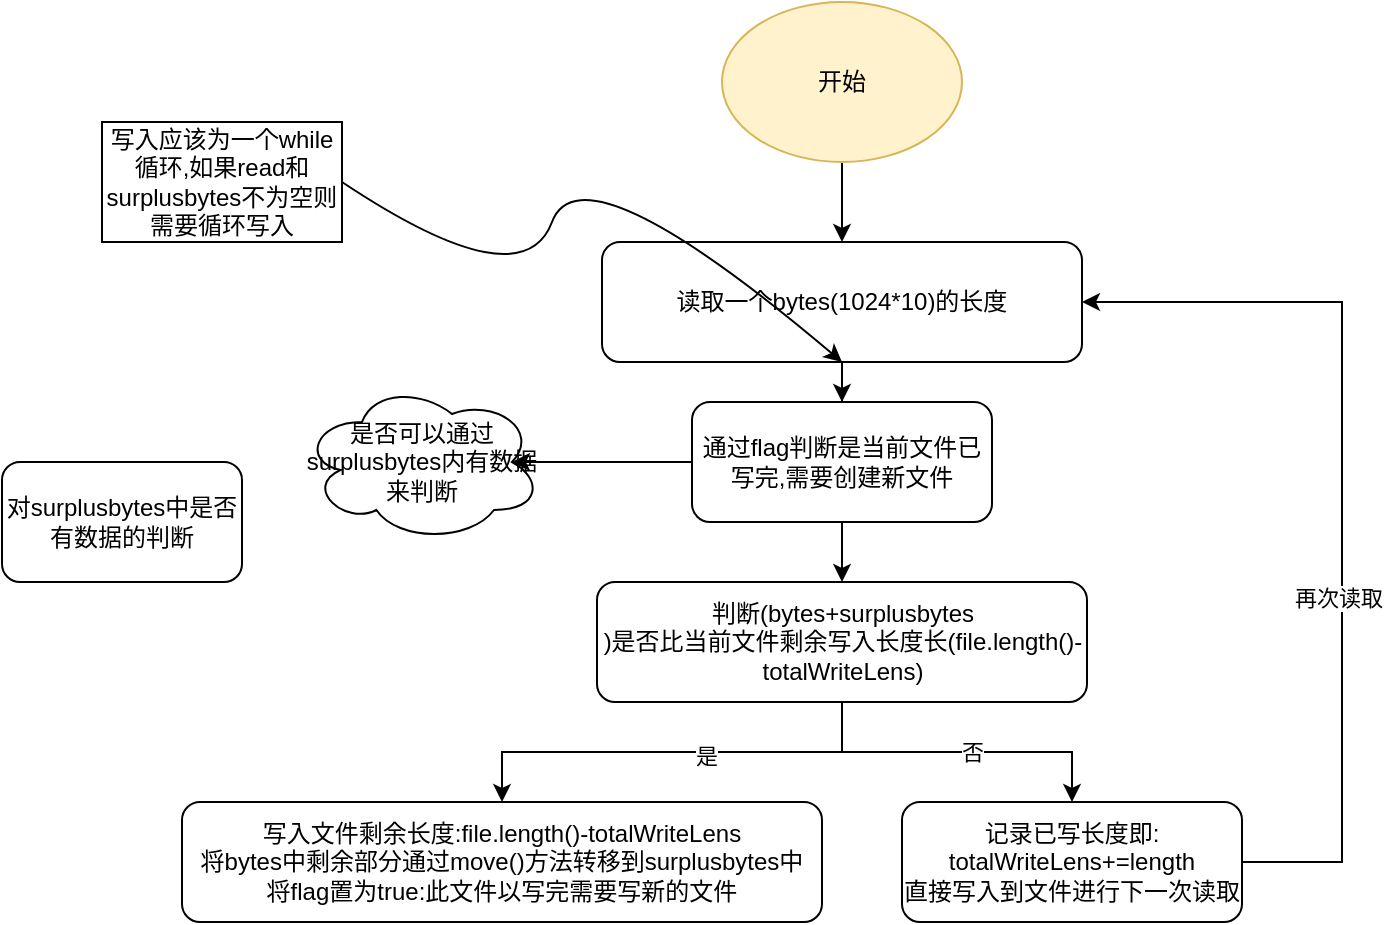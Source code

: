 <mxfile version="14.9.6" type="github">
  <diagram id="HCYBKvKFdF2aRRQCtzVC" name="Page-1">
    <mxGraphModel dx="1808" dy="542" grid="1" gridSize="10" guides="1" tooltips="1" connect="1" arrows="1" fold="1" page="1" pageScale="1" pageWidth="827" pageHeight="1169" math="0" shadow="0">
      <root>
        <mxCell id="0" />
        <mxCell id="1" parent="0" />
        <mxCell id="N8kStTzlwlveI4cRdLeB-20" style="edgeStyle=orthogonalEdgeStyle;rounded=0;orthogonalLoop=1;jettySize=auto;html=1;verticalAlign=middle;entryX=0.875;entryY=0.5;entryDx=0;entryDy=0;entryPerimeter=0;" edge="1" parent="1" source="N8kStTzlwlveI4cRdLeB-11" target="N8kStTzlwlveI4cRdLeB-21">
          <mxGeometry relative="1" as="geometry">
            <mxPoint x="250" y="600" as="targetPoint" />
          </mxGeometry>
        </mxCell>
        <mxCell id="N8kStTzlwlveI4cRdLeB-11" value="通过flag判断是当前文件已写完,需要创建新文件" style="rounded=1;whiteSpace=wrap;html=1;fillColor=none;direction=east;" vertex="1" parent="1">
          <mxGeometry x="335" y="570" width="150" height="60" as="geometry" />
        </mxCell>
        <mxCell id="N8kStTzlwlveI4cRdLeB-3" style="edgeStyle=orthogonalEdgeStyle;rounded=0;orthogonalLoop=1;jettySize=auto;html=1;exitX=0.5;exitY=1;exitDx=0;exitDy=0;entryX=0.5;entryY=0;entryDx=0;entryDy=0;" edge="1" parent="1" source="N8kStTzlwlveI4cRdLeB-1" target="N8kStTzlwlveI4cRdLeB-2">
          <mxGeometry relative="1" as="geometry" />
        </mxCell>
        <mxCell id="N8kStTzlwlveI4cRdLeB-1" value="开始" style="ellipse;whiteSpace=wrap;html=1;fillColor=#fff2cc;strokeColor=#d6b656;" vertex="1" parent="1">
          <mxGeometry x="350" y="370" width="120" height="80" as="geometry" />
        </mxCell>
        <mxCell id="N8kStTzlwlveI4cRdLeB-7" style="edgeStyle=orthogonalEdgeStyle;rounded=0;orthogonalLoop=1;jettySize=auto;html=1;verticalAlign=middle;entryX=0.5;entryY=0;entryDx=0;entryDy=0;exitX=0.5;exitY=1;exitDx=0;exitDy=0;" edge="1" parent="1" source="N8kStTzlwlveI4cRdLeB-12" target="N8kStTzlwlveI4cRdLeB-9">
          <mxGeometry relative="1" as="geometry">
            <mxPoint x="490" y="660" as="targetPoint" />
          </mxGeometry>
        </mxCell>
        <mxCell id="N8kStTzlwlveI4cRdLeB-8" value="否" style="edgeLabel;html=1;align=center;verticalAlign=middle;resizable=0;points=[];" vertex="1" connectable="0" parent="N8kStTzlwlveI4cRdLeB-7">
          <mxGeometry x="0.09" relative="1" as="geometry">
            <mxPoint as="offset" />
          </mxGeometry>
        </mxCell>
        <mxCell id="N8kStTzlwlveI4cRdLeB-13" style="edgeStyle=orthogonalEdgeStyle;rounded=0;orthogonalLoop=1;jettySize=auto;html=1;entryX=0.5;entryY=0;entryDx=0;entryDy=0;verticalAlign=middle;" edge="1" parent="1" source="N8kStTzlwlveI4cRdLeB-2" target="N8kStTzlwlveI4cRdLeB-11">
          <mxGeometry relative="1" as="geometry" />
        </mxCell>
        <mxCell id="N8kStTzlwlveI4cRdLeB-2" value="读取一个bytes(1024*10)的长度" style="rounded=1;whiteSpace=wrap;html=1;" vertex="1" parent="1">
          <mxGeometry x="290" y="490" width="240" height="60" as="geometry" />
        </mxCell>
        <mxCell id="N8kStTzlwlveI4cRdLeB-5" value="写入文件剩余长度:file.length()-totalWriteLens&lt;br&gt;将bytes中剩余部分通过move()方法转移到surplusbytes中&lt;br&gt;将flag置为true:此文件以写完需要写新的文件" style="rounded=1;whiteSpace=wrap;html=1;" vertex="1" parent="1">
          <mxGeometry x="80" y="770" width="320" height="60" as="geometry" />
        </mxCell>
        <mxCell id="N8kStTzlwlveI4cRdLeB-10" style="edgeStyle=orthogonalEdgeStyle;rounded=0;orthogonalLoop=1;jettySize=auto;html=1;entryX=1;entryY=0.5;entryDx=0;entryDy=0;verticalAlign=middle;" edge="1" parent="1" source="N8kStTzlwlveI4cRdLeB-9" target="N8kStTzlwlveI4cRdLeB-2">
          <mxGeometry relative="1" as="geometry">
            <Array as="points">
              <mxPoint x="660" y="800" />
              <mxPoint x="660" y="520" />
            </Array>
          </mxGeometry>
        </mxCell>
        <mxCell id="N8kStTzlwlveI4cRdLeB-17" value="再次读取" style="edgeLabel;html=1;align=center;verticalAlign=middle;resizable=0;points=[];" vertex="1" connectable="0" parent="N8kStTzlwlveI4cRdLeB-10">
          <mxGeometry x="-0.207" y="2" relative="1" as="geometry">
            <mxPoint as="offset" />
          </mxGeometry>
        </mxCell>
        <mxCell id="N8kStTzlwlveI4cRdLeB-9" value="记录已写长度即:&lt;br&gt;totalWriteLens+=length&lt;br&gt;直接写入到文件进行下一次读取" style="rounded=1;whiteSpace=wrap;html=1;" vertex="1" parent="1">
          <mxGeometry x="440" y="770" width="170" height="60" as="geometry" />
        </mxCell>
        <mxCell id="N8kStTzlwlveI4cRdLeB-14" style="edgeStyle=orthogonalEdgeStyle;rounded=0;orthogonalLoop=1;jettySize=auto;html=1;entryX=0.5;entryY=0;entryDx=0;entryDy=0;verticalAlign=middle;" edge="1" parent="1" source="N8kStTzlwlveI4cRdLeB-11" target="N8kStTzlwlveI4cRdLeB-12">
          <mxGeometry relative="1" as="geometry" />
        </mxCell>
        <mxCell id="N8kStTzlwlveI4cRdLeB-15" style="edgeStyle=orthogonalEdgeStyle;rounded=0;orthogonalLoop=1;jettySize=auto;html=1;entryX=0.5;entryY=0;entryDx=0;entryDy=0;verticalAlign=middle;" edge="1" parent="1" source="N8kStTzlwlveI4cRdLeB-12" target="N8kStTzlwlveI4cRdLeB-5">
          <mxGeometry relative="1" as="geometry" />
        </mxCell>
        <mxCell id="N8kStTzlwlveI4cRdLeB-16" value="是" style="edgeLabel;html=1;align=center;verticalAlign=middle;resizable=0;points=[];" vertex="1" connectable="0" parent="N8kStTzlwlveI4cRdLeB-15">
          <mxGeometry x="-0.149" y="2" relative="1" as="geometry">
            <mxPoint as="offset" />
          </mxGeometry>
        </mxCell>
        <mxCell id="N8kStTzlwlveI4cRdLeB-12" value="&lt;span&gt;判断(bytes+&lt;/span&gt;surplusbytes&lt;span&gt;&lt;br&gt;)是否比当前文件剩余写入长度长(file.length()-totalWriteLens)&lt;/span&gt;" style="rounded=1;whiteSpace=wrap;html=1;" vertex="1" parent="1">
          <mxGeometry x="287.5" y="660" width="245" height="60" as="geometry" />
        </mxCell>
        <mxCell id="N8kStTzlwlveI4cRdLeB-18" value="&lt;span&gt;对surplusbytes中是否有数据的判断&lt;br&gt;&lt;/span&gt;" style="rounded=1;whiteSpace=wrap;html=1;" vertex="1" parent="1">
          <mxGeometry x="-10" y="600" width="120" height="60" as="geometry" />
        </mxCell>
        <mxCell id="N8kStTzlwlveI4cRdLeB-21" value="是否可以通过surplusbytes内有数据来判断" style="ellipse;shape=cloud;whiteSpace=wrap;html=1;" vertex="1" parent="1">
          <mxGeometry x="140" y="560" width="120" height="80" as="geometry" />
        </mxCell>
        <mxCell id="N8kStTzlwlveI4cRdLeB-26" value="&lt;span&gt;写入应该为一个while循环,如果read和&lt;/span&gt;surplusbytes&lt;span&gt;不为空则需要循环写入&lt;/span&gt;" style="rounded=0;whiteSpace=wrap;html=1;" vertex="1" parent="1">
          <mxGeometry x="40" y="430" width="120" height="60" as="geometry" />
        </mxCell>
        <mxCell id="N8kStTzlwlveI4cRdLeB-29" value="" style="curved=1;endArrow=classic;html=1;verticalAlign=middle;exitX=1;exitY=0.5;exitDx=0;exitDy=0;" edge="1" parent="1" source="N8kStTzlwlveI4cRdLeB-26">
          <mxGeometry width="50" height="50" relative="1" as="geometry">
            <mxPoint x="200" y="520" as="sourcePoint" />
            <mxPoint x="410" y="550" as="targetPoint" />
            <Array as="points">
              <mxPoint x="250" y="520" />
              <mxPoint x="280" y="440" />
            </Array>
          </mxGeometry>
        </mxCell>
      </root>
    </mxGraphModel>
  </diagram>
</mxfile>
